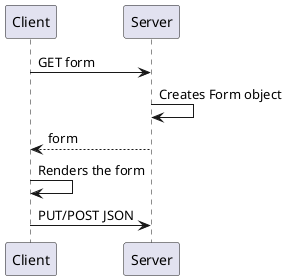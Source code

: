 @startuml
participant Client
participant Server

Client -> Server: GET form
Server -> Server: Creates Form object
Server --> Client: form
Client -> Client: Renders the form
Client -> Server: PUT/POST JSON
@enduml
